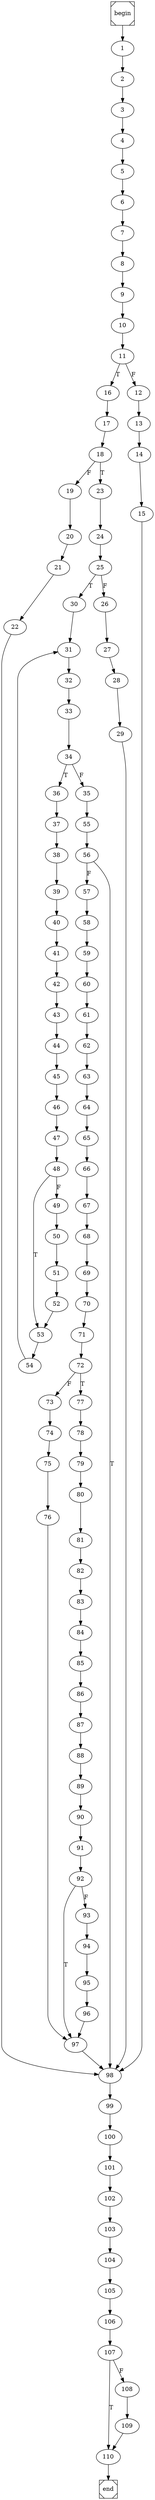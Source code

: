 digraph cfg {
	begin [shape=Msquare];
	end [shape=Msquare];
	begin -> 1;	1 -> 2;	2 -> 3;	3 -> 4;	4 -> 5;	5 -> 6;	6 -> 7;	7 -> 8;	8 -> 9;	9 -> 10;	10 -> 11;	11 -> 16[label=T];	11 -> 12[label=F];	12 -> 13;	13 -> 14;	14 -> 15;	15 -> 98;	16 -> 17;	17 -> 18;	18 -> 23[label=T];	18 -> 19[label=F];	19 -> 20;	20 -> 21;	21 -> 22;	22 -> 98;	23 -> 24;	24 -> 25;	25 -> 30[label=T];	25 -> 26[label=F];	26 -> 27;	27 -> 28;	28 -> 29;	29 -> 98;	30 -> 31;	31 -> 32;	32 -> 33;	33 -> 34;	34 -> 36[label=T];	34 -> 35[label=F];	35 -> 55;	36 -> 37;	37 -> 38;	38 -> 39;	39 -> 40;	40 -> 41;	41 -> 42;	42 -> 43;	43 -> 44;	44 -> 45;	45 -> 46;	46 -> 47;	47 -> 48;	48 -> 53[label=T];	48 -> 49[label=F];	49 -> 50;	50 -> 51;	51 -> 52;	52 -> 53;	53 -> 54;	54 -> 31;	55 -> 56;	56 -> 98[label=T];	56 -> 57[label=F];	57 -> 58;	58 -> 59;	59 -> 60;	60 -> 61;	61 -> 62;	62 -> 63;	63 -> 64;	64 -> 65;	65 -> 66;	66 -> 67;	67 -> 68;	68 -> 69;	69 -> 70;	70 -> 71;	71 -> 72;	72 -> 77[label=T];	72 -> 73[label=F];	73 -> 74;	74 -> 75;	75 -> 76;	76 -> 97;	77 -> 78;	78 -> 79;	79 -> 80;	80 -> 81;	81 -> 82;	82 -> 83;	83 -> 84;	84 -> 85;	85 -> 86;	86 -> 87;	87 -> 88;	88 -> 89;	89 -> 90;	90 -> 91;	91 -> 92;	92 -> 97[label=T];	92 -> 93[label=F];	93 -> 94;	94 -> 95;	95 -> 96;	96 -> 97;	97 -> 98;	98 -> 99;	99 -> 100;	100 -> 101;	101 -> 102;	102 -> 103;	103 -> 104;	104 -> 105;	105 -> 106;	106 -> 107;	107 -> 110[label=T];	107 -> 108[label=F];	108 -> 109;	109 -> 110;	110 -> end;}
